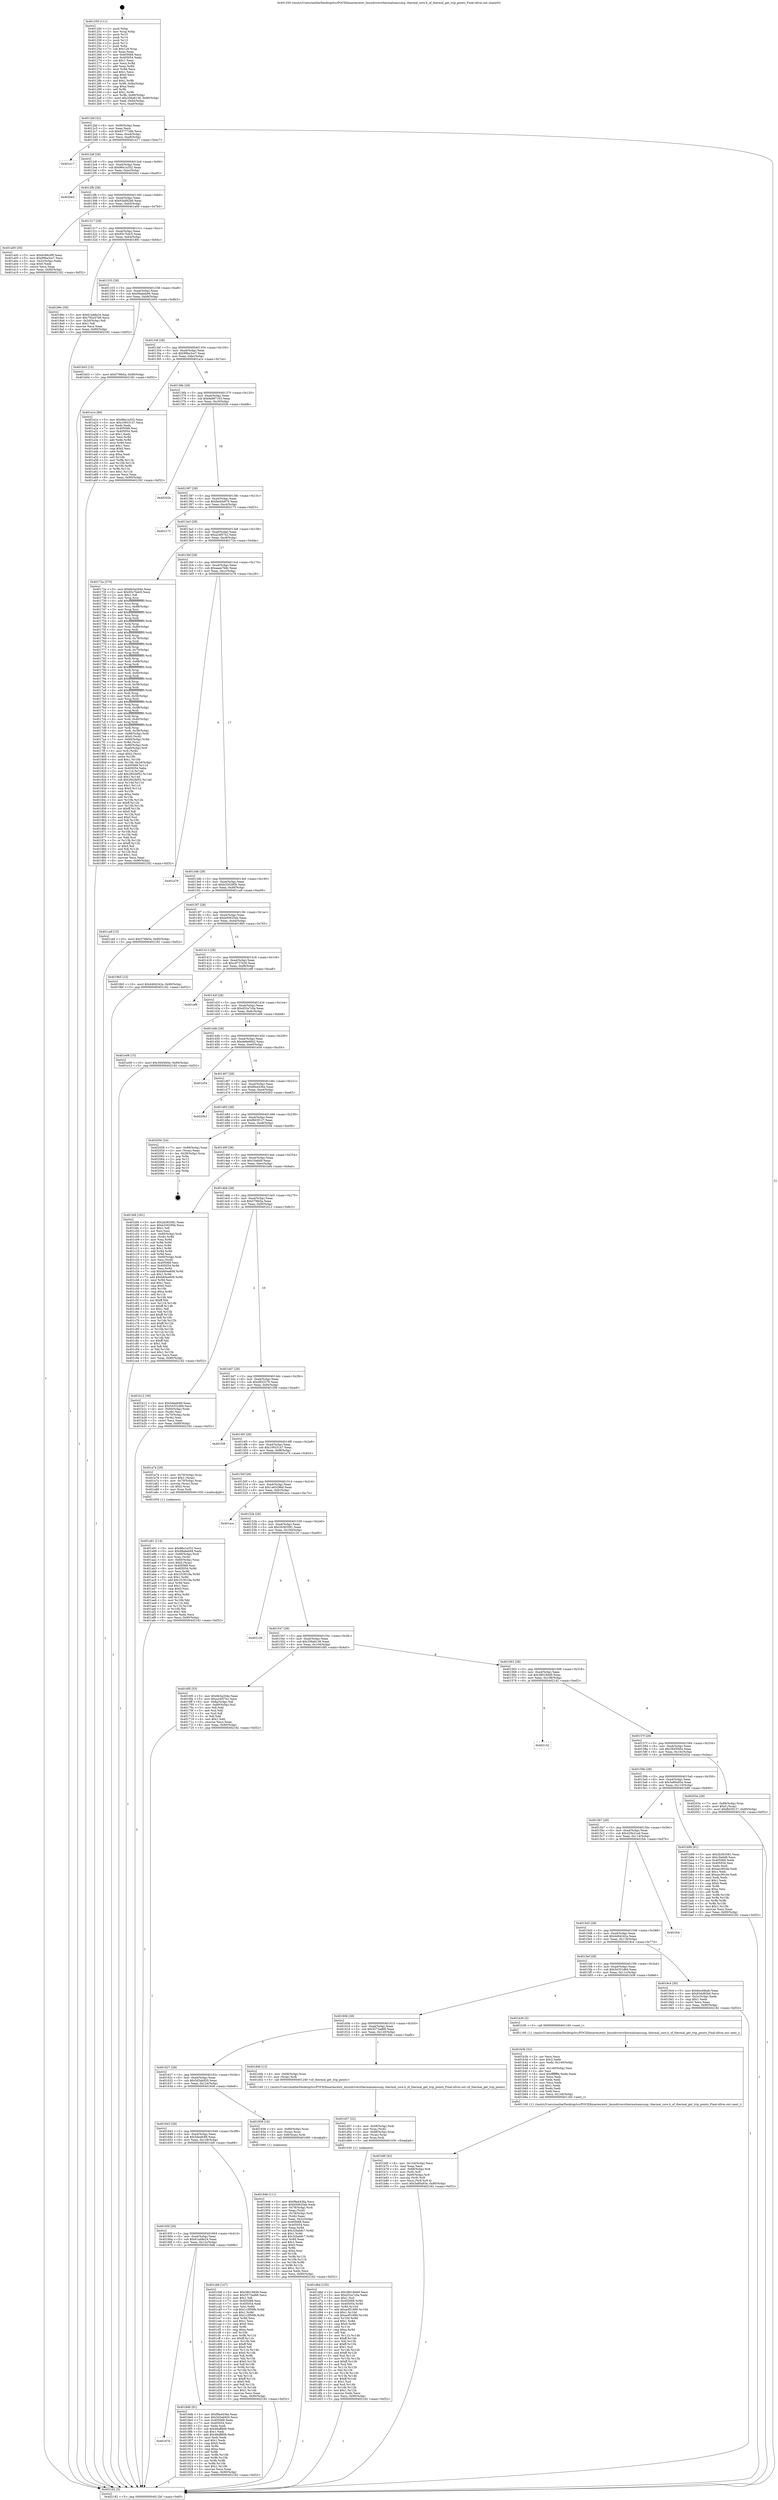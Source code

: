 digraph "0x401250" {
  label = "0x401250 (/mnt/c/Users/mathe/Desktop/tcc/POCII/binaries/extr_linuxdriversthermalsamsung..thermal_core.h_of_thermal_get_trip_points_Final-ollvm.out::main(0))"
  labelloc = "t"
  node[shape=record]

  Entry [label="",width=0.3,height=0.3,shape=circle,fillcolor=black,style=filled]
  "0x4012bf" [label="{
     0x4012bf [32]\l
     | [instrs]\l
     &nbsp;&nbsp;0x4012bf \<+6\>: mov -0x90(%rbp),%eax\l
     &nbsp;&nbsp;0x4012c5 \<+2\>: mov %eax,%ecx\l
     &nbsp;&nbsp;0x4012c7 \<+6\>: sub $0x8377726b,%ecx\l
     &nbsp;&nbsp;0x4012cd \<+6\>: mov %eax,-0xa4(%rbp)\l
     &nbsp;&nbsp;0x4012d3 \<+6\>: mov %ecx,-0xa8(%rbp)\l
     &nbsp;&nbsp;0x4012d9 \<+6\>: je 0000000000401e17 \<main+0xbc7\>\l
  }"]
  "0x401e17" [label="{
     0x401e17\l
  }", style=dashed]
  "0x4012df" [label="{
     0x4012df [28]\l
     | [instrs]\l
     &nbsp;&nbsp;0x4012df \<+5\>: jmp 00000000004012e4 \<main+0x94\>\l
     &nbsp;&nbsp;0x4012e4 \<+6\>: mov -0xa4(%rbp),%eax\l
     &nbsp;&nbsp;0x4012ea \<+5\>: sub $0x86e1a352,%eax\l
     &nbsp;&nbsp;0x4012ef \<+6\>: mov %eax,-0xac(%rbp)\l
     &nbsp;&nbsp;0x4012f5 \<+6\>: je 00000000004020e3 \<main+0xe93\>\l
  }"]
  Exit [label="",width=0.3,height=0.3,shape=circle,fillcolor=black,style=filled,peripheries=2]
  "0x4020e3" [label="{
     0x4020e3\l
  }", style=dashed]
  "0x4012fb" [label="{
     0x4012fb [28]\l
     | [instrs]\l
     &nbsp;&nbsp;0x4012fb \<+5\>: jmp 0000000000401300 \<main+0xb0\>\l
     &nbsp;&nbsp;0x401300 \<+6\>: mov -0xa4(%rbp),%eax\l
     &nbsp;&nbsp;0x401306 \<+5\>: sub $0x93dd92b6,%eax\l
     &nbsp;&nbsp;0x40130b \<+6\>: mov %eax,-0xb0(%rbp)\l
     &nbsp;&nbsp;0x401311 \<+6\>: je 0000000000401a00 \<main+0x7b0\>\l
  }"]
  "0x401d6d" [label="{
     0x401d6d [155]\l
     | [instrs]\l
     &nbsp;&nbsp;0x401d6d \<+5\>: mov $0x38018d49,%ecx\l
     &nbsp;&nbsp;0x401d72 \<+5\>: mov $0xd32a7c0a,%edx\l
     &nbsp;&nbsp;0x401d77 \<+3\>: mov $0x1,%sil\l
     &nbsp;&nbsp;0x401d7a \<+8\>: mov 0x405068,%r8d\l
     &nbsp;&nbsp;0x401d82 \<+8\>: mov 0x405054,%r9d\l
     &nbsp;&nbsp;0x401d8a \<+3\>: mov %r8d,%r10d\l
     &nbsp;&nbsp;0x401d8d \<+7\>: add $0xacf51890,%r10d\l
     &nbsp;&nbsp;0x401d94 \<+4\>: sub $0x1,%r10d\l
     &nbsp;&nbsp;0x401d98 \<+7\>: sub $0xacf51890,%r10d\l
     &nbsp;&nbsp;0x401d9f \<+4\>: imul %r10d,%r8d\l
     &nbsp;&nbsp;0x401da3 \<+4\>: and $0x1,%r8d\l
     &nbsp;&nbsp;0x401da7 \<+4\>: cmp $0x0,%r8d\l
     &nbsp;&nbsp;0x401dab \<+4\>: sete %r11b\l
     &nbsp;&nbsp;0x401daf \<+4\>: cmp $0xa,%r9d\l
     &nbsp;&nbsp;0x401db3 \<+3\>: setl %bl\l
     &nbsp;&nbsp;0x401db6 \<+3\>: mov %r11b,%r14b\l
     &nbsp;&nbsp;0x401db9 \<+4\>: xor $0xff,%r14b\l
     &nbsp;&nbsp;0x401dbd \<+3\>: mov %bl,%r15b\l
     &nbsp;&nbsp;0x401dc0 \<+4\>: xor $0xff,%r15b\l
     &nbsp;&nbsp;0x401dc4 \<+4\>: xor $0x1,%sil\l
     &nbsp;&nbsp;0x401dc8 \<+3\>: mov %r14b,%r12b\l
     &nbsp;&nbsp;0x401dcb \<+4\>: and $0xff,%r12b\l
     &nbsp;&nbsp;0x401dcf \<+3\>: and %sil,%r11b\l
     &nbsp;&nbsp;0x401dd2 \<+3\>: mov %r15b,%r13b\l
     &nbsp;&nbsp;0x401dd5 \<+4\>: and $0xff,%r13b\l
     &nbsp;&nbsp;0x401dd9 \<+3\>: and %sil,%bl\l
     &nbsp;&nbsp;0x401ddc \<+3\>: or %r11b,%r12b\l
     &nbsp;&nbsp;0x401ddf \<+3\>: or %bl,%r13b\l
     &nbsp;&nbsp;0x401de2 \<+3\>: xor %r13b,%r12b\l
     &nbsp;&nbsp;0x401de5 \<+3\>: or %r15b,%r14b\l
     &nbsp;&nbsp;0x401de8 \<+4\>: xor $0xff,%r14b\l
     &nbsp;&nbsp;0x401dec \<+4\>: or $0x1,%sil\l
     &nbsp;&nbsp;0x401df0 \<+3\>: and %sil,%r14b\l
     &nbsp;&nbsp;0x401df3 \<+3\>: or %r14b,%r12b\l
     &nbsp;&nbsp;0x401df6 \<+4\>: test $0x1,%r12b\l
     &nbsp;&nbsp;0x401dfa \<+3\>: cmovne %edx,%ecx\l
     &nbsp;&nbsp;0x401dfd \<+6\>: mov %ecx,-0x90(%rbp)\l
     &nbsp;&nbsp;0x401e03 \<+5\>: jmp 0000000000402182 \<main+0xf32\>\l
  }"]
  "0x401a00" [label="{
     0x401a00 [30]\l
     | [instrs]\l
     &nbsp;&nbsp;0x401a00 \<+5\>: mov $0x6c68cdf9,%eax\l
     &nbsp;&nbsp;0x401a05 \<+5\>: mov $0x99ba3ce7,%ecx\l
     &nbsp;&nbsp;0x401a0a \<+3\>: mov -0x2c(%rbp),%edx\l
     &nbsp;&nbsp;0x401a0d \<+3\>: cmp $0x0,%edx\l
     &nbsp;&nbsp;0x401a10 \<+3\>: cmove %ecx,%eax\l
     &nbsp;&nbsp;0x401a13 \<+6\>: mov %eax,-0x90(%rbp)\l
     &nbsp;&nbsp;0x401a19 \<+5\>: jmp 0000000000402182 \<main+0xf32\>\l
  }"]
  "0x401317" [label="{
     0x401317 [28]\l
     | [instrs]\l
     &nbsp;&nbsp;0x401317 \<+5\>: jmp 000000000040131c \<main+0xcc\>\l
     &nbsp;&nbsp;0x40131c \<+6\>: mov -0xa4(%rbp),%eax\l
     &nbsp;&nbsp;0x401322 \<+5\>: sub $0x95c7b4c5,%eax\l
     &nbsp;&nbsp;0x401327 \<+6\>: mov %eax,-0xb4(%rbp)\l
     &nbsp;&nbsp;0x40132d \<+6\>: je 000000000040189c \<main+0x64c\>\l
  }"]
  "0x401d57" [label="{
     0x401d57 [22]\l
     | [instrs]\l
     &nbsp;&nbsp;0x401d57 \<+4\>: mov -0x58(%rbp),%rdi\l
     &nbsp;&nbsp;0x401d5b \<+3\>: mov %rax,(%rdi)\l
     &nbsp;&nbsp;0x401d5e \<+4\>: mov -0x68(%rbp),%rax\l
     &nbsp;&nbsp;0x401d62 \<+3\>: mov (%rax),%rax\l
     &nbsp;&nbsp;0x401d65 \<+3\>: mov %rax,%rdi\l
     &nbsp;&nbsp;0x401d68 \<+5\>: call 0000000000401030 \<free@plt\>\l
     | [calls]\l
     &nbsp;&nbsp;0x401030 \{1\} (unknown)\l
  }"]
  "0x40189c" [label="{
     0x40189c [30]\l
     | [instrs]\l
     &nbsp;&nbsp;0x40189c \<+5\>: mov $0x61a48e24,%eax\l
     &nbsp;&nbsp;0x4018a1 \<+5\>: mov $0x792a57b6,%ecx\l
     &nbsp;&nbsp;0x4018a6 \<+3\>: mov -0x2d(%rbp),%dl\l
     &nbsp;&nbsp;0x4018a9 \<+3\>: test $0x1,%dl\l
     &nbsp;&nbsp;0x4018ac \<+3\>: cmovne %ecx,%eax\l
     &nbsp;&nbsp;0x4018af \<+6\>: mov %eax,-0x90(%rbp)\l
     &nbsp;&nbsp;0x4018b5 \<+5\>: jmp 0000000000402182 \<main+0xf32\>\l
  }"]
  "0x401333" [label="{
     0x401333 [28]\l
     | [instrs]\l
     &nbsp;&nbsp;0x401333 \<+5\>: jmp 0000000000401338 \<main+0xe8\>\l
     &nbsp;&nbsp;0x401338 \<+6\>: mov -0xa4(%rbp),%eax\l
     &nbsp;&nbsp;0x40133e \<+5\>: sub $0x98abeb94,%eax\l
     &nbsp;&nbsp;0x401343 \<+6\>: mov %eax,-0xb8(%rbp)\l
     &nbsp;&nbsp;0x401349 \<+6\>: je 0000000000401b03 \<main+0x8b3\>\l
  }"]
  "0x401b6f" [label="{
     0x401b6f [42]\l
     | [instrs]\l
     &nbsp;&nbsp;0x401b6f \<+6\>: mov -0x144(%rbp),%ecx\l
     &nbsp;&nbsp;0x401b75 \<+3\>: imul %eax,%ecx\l
     &nbsp;&nbsp;0x401b78 \<+4\>: mov -0x68(%rbp),%r8\l
     &nbsp;&nbsp;0x401b7c \<+3\>: mov (%r8),%r8\l
     &nbsp;&nbsp;0x401b7f \<+4\>: mov -0x60(%rbp),%r9\l
     &nbsp;&nbsp;0x401b83 \<+3\>: movslq (%r9),%r9\l
     &nbsp;&nbsp;0x401b86 \<+4\>: mov %ecx,(%r8,%r9,4)\l
     &nbsp;&nbsp;0x401b8a \<+10\>: movl $0x3a80a93e,-0x90(%rbp)\l
     &nbsp;&nbsp;0x401b94 \<+5\>: jmp 0000000000402182 \<main+0xf32\>\l
  }"]
  "0x401b03" [label="{
     0x401b03 [15]\l
     | [instrs]\l
     &nbsp;&nbsp;0x401b03 \<+10\>: movl $0x579fe5a,-0x90(%rbp)\l
     &nbsp;&nbsp;0x401b0d \<+5\>: jmp 0000000000402182 \<main+0xf32\>\l
  }"]
  "0x40134f" [label="{
     0x40134f [28]\l
     | [instrs]\l
     &nbsp;&nbsp;0x40134f \<+5\>: jmp 0000000000401354 \<main+0x104\>\l
     &nbsp;&nbsp;0x401354 \<+6\>: mov -0xa4(%rbp),%eax\l
     &nbsp;&nbsp;0x40135a \<+5\>: sub $0x99ba3ce7,%eax\l
     &nbsp;&nbsp;0x40135f \<+6\>: mov %eax,-0xbc(%rbp)\l
     &nbsp;&nbsp;0x401365 \<+6\>: je 0000000000401a1e \<main+0x7ce\>\l
  }"]
  "0x401b3b" [label="{
     0x401b3b [52]\l
     | [instrs]\l
     &nbsp;&nbsp;0x401b3b \<+2\>: xor %ecx,%ecx\l
     &nbsp;&nbsp;0x401b3d \<+5\>: mov $0x2,%edx\l
     &nbsp;&nbsp;0x401b42 \<+6\>: mov %edx,-0x140(%rbp)\l
     &nbsp;&nbsp;0x401b48 \<+1\>: cltd\l
     &nbsp;&nbsp;0x401b49 \<+6\>: mov -0x140(%rbp),%esi\l
     &nbsp;&nbsp;0x401b4f \<+2\>: idiv %esi\l
     &nbsp;&nbsp;0x401b51 \<+6\>: imul $0xfffffffe,%edx,%edx\l
     &nbsp;&nbsp;0x401b57 \<+2\>: mov %ecx,%edi\l
     &nbsp;&nbsp;0x401b59 \<+2\>: sub %edx,%edi\l
     &nbsp;&nbsp;0x401b5b \<+2\>: mov %ecx,%edx\l
     &nbsp;&nbsp;0x401b5d \<+3\>: sub $0x1,%edx\l
     &nbsp;&nbsp;0x401b60 \<+2\>: add %edx,%edi\l
     &nbsp;&nbsp;0x401b62 \<+2\>: sub %edi,%ecx\l
     &nbsp;&nbsp;0x401b64 \<+6\>: mov %ecx,-0x144(%rbp)\l
     &nbsp;&nbsp;0x401b6a \<+5\>: call 0000000000401160 \<next_i\>\l
     | [calls]\l
     &nbsp;&nbsp;0x401160 \{1\} (/mnt/c/Users/mathe/Desktop/tcc/POCII/binaries/extr_linuxdriversthermalsamsung..thermal_core.h_of_thermal_get_trip_points_Final-ollvm.out::next_i)\l
  }"]
  "0x401a1e" [label="{
     0x401a1e [86]\l
     | [instrs]\l
     &nbsp;&nbsp;0x401a1e \<+5\>: mov $0x86e1a352,%eax\l
     &nbsp;&nbsp;0x401a23 \<+5\>: mov $0x10933147,%ecx\l
     &nbsp;&nbsp;0x401a28 \<+2\>: xor %edx,%edx\l
     &nbsp;&nbsp;0x401a2a \<+7\>: mov 0x405068,%esi\l
     &nbsp;&nbsp;0x401a31 \<+7\>: mov 0x405054,%edi\l
     &nbsp;&nbsp;0x401a38 \<+3\>: sub $0x1,%edx\l
     &nbsp;&nbsp;0x401a3b \<+3\>: mov %esi,%r8d\l
     &nbsp;&nbsp;0x401a3e \<+3\>: add %edx,%r8d\l
     &nbsp;&nbsp;0x401a41 \<+4\>: imul %r8d,%esi\l
     &nbsp;&nbsp;0x401a45 \<+3\>: and $0x1,%esi\l
     &nbsp;&nbsp;0x401a48 \<+3\>: cmp $0x0,%esi\l
     &nbsp;&nbsp;0x401a4b \<+4\>: sete %r9b\l
     &nbsp;&nbsp;0x401a4f \<+3\>: cmp $0xa,%edi\l
     &nbsp;&nbsp;0x401a52 \<+4\>: setl %r10b\l
     &nbsp;&nbsp;0x401a56 \<+3\>: mov %r9b,%r11b\l
     &nbsp;&nbsp;0x401a59 \<+3\>: and %r10b,%r11b\l
     &nbsp;&nbsp;0x401a5c \<+3\>: xor %r10b,%r9b\l
     &nbsp;&nbsp;0x401a5f \<+3\>: or %r9b,%r11b\l
     &nbsp;&nbsp;0x401a62 \<+4\>: test $0x1,%r11b\l
     &nbsp;&nbsp;0x401a66 \<+3\>: cmovne %ecx,%eax\l
     &nbsp;&nbsp;0x401a69 \<+6\>: mov %eax,-0x90(%rbp)\l
     &nbsp;&nbsp;0x401a6f \<+5\>: jmp 0000000000402182 \<main+0xf32\>\l
  }"]
  "0x40136b" [label="{
     0x40136b [28]\l
     | [instrs]\l
     &nbsp;&nbsp;0x40136b \<+5\>: jmp 0000000000401370 \<main+0x120\>\l
     &nbsp;&nbsp;0x401370 \<+6\>: mov -0xa4(%rbp),%eax\l
     &nbsp;&nbsp;0x401376 \<+5\>: sub $0x9a987163,%eax\l
     &nbsp;&nbsp;0x40137b \<+6\>: mov %eax,-0xc0(%rbp)\l
     &nbsp;&nbsp;0x401381 \<+6\>: je 000000000040202b \<main+0xddb\>\l
  }"]
  "0x401a91" [label="{
     0x401a91 [114]\l
     | [instrs]\l
     &nbsp;&nbsp;0x401a91 \<+5\>: mov $0x86e1a352,%ecx\l
     &nbsp;&nbsp;0x401a96 \<+5\>: mov $0x98abeb94,%edx\l
     &nbsp;&nbsp;0x401a9b \<+4\>: mov -0x68(%rbp),%rdi\l
     &nbsp;&nbsp;0x401a9f \<+3\>: mov %rax,(%rdi)\l
     &nbsp;&nbsp;0x401aa2 \<+4\>: mov -0x60(%rbp),%rax\l
     &nbsp;&nbsp;0x401aa6 \<+6\>: movl $0x0,(%rax)\l
     &nbsp;&nbsp;0x401aac \<+7\>: mov 0x405068,%esi\l
     &nbsp;&nbsp;0x401ab3 \<+8\>: mov 0x405054,%r8d\l
     &nbsp;&nbsp;0x401abb \<+3\>: mov %esi,%r9d\l
     &nbsp;&nbsp;0x401abe \<+7\>: sub $0x1f19519a,%r9d\l
     &nbsp;&nbsp;0x401ac5 \<+4\>: sub $0x1,%r9d\l
     &nbsp;&nbsp;0x401ac9 \<+7\>: add $0x1f19519a,%r9d\l
     &nbsp;&nbsp;0x401ad0 \<+4\>: imul %r9d,%esi\l
     &nbsp;&nbsp;0x401ad4 \<+3\>: and $0x1,%esi\l
     &nbsp;&nbsp;0x401ad7 \<+3\>: cmp $0x0,%esi\l
     &nbsp;&nbsp;0x401ada \<+4\>: sete %r10b\l
     &nbsp;&nbsp;0x401ade \<+4\>: cmp $0xa,%r8d\l
     &nbsp;&nbsp;0x401ae2 \<+4\>: setl %r11b\l
     &nbsp;&nbsp;0x401ae6 \<+3\>: mov %r10b,%bl\l
     &nbsp;&nbsp;0x401ae9 \<+3\>: and %r11b,%bl\l
     &nbsp;&nbsp;0x401aec \<+3\>: xor %r11b,%r10b\l
     &nbsp;&nbsp;0x401aef \<+3\>: or %r10b,%bl\l
     &nbsp;&nbsp;0x401af2 \<+3\>: test $0x1,%bl\l
     &nbsp;&nbsp;0x401af5 \<+3\>: cmovne %edx,%ecx\l
     &nbsp;&nbsp;0x401af8 \<+6\>: mov %ecx,-0x90(%rbp)\l
     &nbsp;&nbsp;0x401afe \<+5\>: jmp 0000000000402182 \<main+0xf32\>\l
  }"]
  "0x40202b" [label="{
     0x40202b\l
  }", style=dashed]
  "0x401387" [label="{
     0x401387 [28]\l
     | [instrs]\l
     &nbsp;&nbsp;0x401387 \<+5\>: jmp 000000000040138c \<main+0x13c\>\l
     &nbsp;&nbsp;0x40138c \<+6\>: mov -0xa4(%rbp),%eax\l
     &nbsp;&nbsp;0x401392 \<+5\>: sub $0x9edcb876,%eax\l
     &nbsp;&nbsp;0x401397 \<+6\>: mov %eax,-0xc4(%rbp)\l
     &nbsp;&nbsp;0x40139d \<+6\>: je 0000000000402173 \<main+0xf23\>\l
  }"]
  "0x401946" [label="{
     0x401946 [111]\l
     | [instrs]\l
     &nbsp;&nbsp;0x401946 \<+5\>: mov $0xf9a4436a,%ecx\l
     &nbsp;&nbsp;0x40194b \<+5\>: mov $0xb50625ab,%edx\l
     &nbsp;&nbsp;0x401950 \<+4\>: mov -0x78(%rbp),%rdi\l
     &nbsp;&nbsp;0x401954 \<+2\>: mov %eax,(%rdi)\l
     &nbsp;&nbsp;0x401956 \<+4\>: mov -0x78(%rbp),%rdi\l
     &nbsp;&nbsp;0x40195a \<+2\>: mov (%rdi),%eax\l
     &nbsp;&nbsp;0x40195c \<+3\>: mov %eax,-0x2c(%rbp)\l
     &nbsp;&nbsp;0x40195f \<+7\>: mov 0x405068,%eax\l
     &nbsp;&nbsp;0x401966 \<+7\>: mov 0x405054,%esi\l
     &nbsp;&nbsp;0x40196d \<+3\>: mov %eax,%r8d\l
     &nbsp;&nbsp;0x401970 \<+7\>: sub $0x32babfc7,%r8d\l
     &nbsp;&nbsp;0x401977 \<+4\>: sub $0x1,%r8d\l
     &nbsp;&nbsp;0x40197b \<+7\>: add $0x32babfc7,%r8d\l
     &nbsp;&nbsp;0x401982 \<+4\>: imul %r8d,%eax\l
     &nbsp;&nbsp;0x401986 \<+3\>: and $0x1,%eax\l
     &nbsp;&nbsp;0x401989 \<+3\>: cmp $0x0,%eax\l
     &nbsp;&nbsp;0x40198c \<+4\>: sete %r9b\l
     &nbsp;&nbsp;0x401990 \<+3\>: cmp $0xa,%esi\l
     &nbsp;&nbsp;0x401993 \<+4\>: setl %r10b\l
     &nbsp;&nbsp;0x401997 \<+3\>: mov %r9b,%r11b\l
     &nbsp;&nbsp;0x40199a \<+3\>: and %r10b,%r11b\l
     &nbsp;&nbsp;0x40199d \<+3\>: xor %r10b,%r9b\l
     &nbsp;&nbsp;0x4019a0 \<+3\>: or %r9b,%r11b\l
     &nbsp;&nbsp;0x4019a3 \<+4\>: test $0x1,%r11b\l
     &nbsp;&nbsp;0x4019a7 \<+3\>: cmovne %edx,%ecx\l
     &nbsp;&nbsp;0x4019aa \<+6\>: mov %ecx,-0x90(%rbp)\l
     &nbsp;&nbsp;0x4019b0 \<+5\>: jmp 0000000000402182 \<main+0xf32\>\l
  }"]
  "0x402173" [label="{
     0x402173\l
  }", style=dashed]
  "0x4013a3" [label="{
     0x4013a3 [28]\l
     | [instrs]\l
     &nbsp;&nbsp;0x4013a3 \<+5\>: jmp 00000000004013a8 \<main+0x158\>\l
     &nbsp;&nbsp;0x4013a8 \<+6\>: mov -0xa4(%rbp),%eax\l
     &nbsp;&nbsp;0x4013ae \<+5\>: sub $0xa24f57e2,%eax\l
     &nbsp;&nbsp;0x4013b3 \<+6\>: mov %eax,-0xc8(%rbp)\l
     &nbsp;&nbsp;0x4013b9 \<+6\>: je 000000000040172a \<main+0x4da\>\l
  }"]
  "0x40167b" [label="{
     0x40167b\l
  }", style=dashed]
  "0x40172a" [label="{
     0x40172a [370]\l
     | [instrs]\l
     &nbsp;&nbsp;0x40172a \<+5\>: mov $0x6b3a204e,%eax\l
     &nbsp;&nbsp;0x40172f \<+5\>: mov $0x95c7b4c5,%ecx\l
     &nbsp;&nbsp;0x401734 \<+2\>: mov $0x1,%dl\l
     &nbsp;&nbsp;0x401736 \<+3\>: mov %rsp,%rsi\l
     &nbsp;&nbsp;0x401739 \<+4\>: add $0xfffffffffffffff0,%rsi\l
     &nbsp;&nbsp;0x40173d \<+3\>: mov %rsi,%rsp\l
     &nbsp;&nbsp;0x401740 \<+7\>: mov %rsi,-0x88(%rbp)\l
     &nbsp;&nbsp;0x401747 \<+3\>: mov %rsp,%rsi\l
     &nbsp;&nbsp;0x40174a \<+4\>: add $0xfffffffffffffff0,%rsi\l
     &nbsp;&nbsp;0x40174e \<+3\>: mov %rsi,%rsp\l
     &nbsp;&nbsp;0x401751 \<+3\>: mov %rsp,%rdi\l
     &nbsp;&nbsp;0x401754 \<+4\>: add $0xfffffffffffffff0,%rdi\l
     &nbsp;&nbsp;0x401758 \<+3\>: mov %rdi,%rsp\l
     &nbsp;&nbsp;0x40175b \<+4\>: mov %rdi,-0x80(%rbp)\l
     &nbsp;&nbsp;0x40175f \<+3\>: mov %rsp,%rdi\l
     &nbsp;&nbsp;0x401762 \<+4\>: add $0xfffffffffffffff0,%rdi\l
     &nbsp;&nbsp;0x401766 \<+3\>: mov %rdi,%rsp\l
     &nbsp;&nbsp;0x401769 \<+4\>: mov %rdi,-0x78(%rbp)\l
     &nbsp;&nbsp;0x40176d \<+3\>: mov %rsp,%rdi\l
     &nbsp;&nbsp;0x401770 \<+4\>: add $0xfffffffffffffff0,%rdi\l
     &nbsp;&nbsp;0x401774 \<+3\>: mov %rdi,%rsp\l
     &nbsp;&nbsp;0x401777 \<+4\>: mov %rdi,-0x70(%rbp)\l
     &nbsp;&nbsp;0x40177b \<+3\>: mov %rsp,%rdi\l
     &nbsp;&nbsp;0x40177e \<+4\>: add $0xfffffffffffffff0,%rdi\l
     &nbsp;&nbsp;0x401782 \<+3\>: mov %rdi,%rsp\l
     &nbsp;&nbsp;0x401785 \<+4\>: mov %rdi,-0x68(%rbp)\l
     &nbsp;&nbsp;0x401789 \<+3\>: mov %rsp,%rdi\l
     &nbsp;&nbsp;0x40178c \<+4\>: add $0xfffffffffffffff0,%rdi\l
     &nbsp;&nbsp;0x401790 \<+3\>: mov %rdi,%rsp\l
     &nbsp;&nbsp;0x401793 \<+4\>: mov %rdi,-0x60(%rbp)\l
     &nbsp;&nbsp;0x401797 \<+3\>: mov %rsp,%rdi\l
     &nbsp;&nbsp;0x40179a \<+4\>: add $0xfffffffffffffff0,%rdi\l
     &nbsp;&nbsp;0x40179e \<+3\>: mov %rdi,%rsp\l
     &nbsp;&nbsp;0x4017a1 \<+4\>: mov %rdi,-0x58(%rbp)\l
     &nbsp;&nbsp;0x4017a5 \<+3\>: mov %rsp,%rdi\l
     &nbsp;&nbsp;0x4017a8 \<+4\>: add $0xfffffffffffffff0,%rdi\l
     &nbsp;&nbsp;0x4017ac \<+3\>: mov %rdi,%rsp\l
     &nbsp;&nbsp;0x4017af \<+4\>: mov %rdi,-0x50(%rbp)\l
     &nbsp;&nbsp;0x4017b3 \<+3\>: mov %rsp,%rdi\l
     &nbsp;&nbsp;0x4017b6 \<+4\>: add $0xfffffffffffffff0,%rdi\l
     &nbsp;&nbsp;0x4017ba \<+3\>: mov %rdi,%rsp\l
     &nbsp;&nbsp;0x4017bd \<+4\>: mov %rdi,-0x48(%rbp)\l
     &nbsp;&nbsp;0x4017c1 \<+3\>: mov %rsp,%rdi\l
     &nbsp;&nbsp;0x4017c4 \<+4\>: add $0xfffffffffffffff0,%rdi\l
     &nbsp;&nbsp;0x4017c8 \<+3\>: mov %rdi,%rsp\l
     &nbsp;&nbsp;0x4017cb \<+4\>: mov %rdi,-0x40(%rbp)\l
     &nbsp;&nbsp;0x4017cf \<+3\>: mov %rsp,%rdi\l
     &nbsp;&nbsp;0x4017d2 \<+4\>: add $0xfffffffffffffff0,%rdi\l
     &nbsp;&nbsp;0x4017d6 \<+3\>: mov %rdi,%rsp\l
     &nbsp;&nbsp;0x4017d9 \<+4\>: mov %rdi,-0x38(%rbp)\l
     &nbsp;&nbsp;0x4017dd \<+7\>: mov -0x88(%rbp),%rdi\l
     &nbsp;&nbsp;0x4017e4 \<+6\>: movl $0x0,(%rdi)\l
     &nbsp;&nbsp;0x4017ea \<+7\>: mov -0x94(%rbp),%r8d\l
     &nbsp;&nbsp;0x4017f1 \<+3\>: mov %r8d,(%rsi)\l
     &nbsp;&nbsp;0x4017f4 \<+4\>: mov -0x80(%rbp),%rdi\l
     &nbsp;&nbsp;0x4017f8 \<+7\>: mov -0xa0(%rbp),%r9\l
     &nbsp;&nbsp;0x4017ff \<+3\>: mov %r9,(%rdi)\l
     &nbsp;&nbsp;0x401802 \<+3\>: cmpl $0x2,(%rsi)\l
     &nbsp;&nbsp;0x401805 \<+4\>: setne %r10b\l
     &nbsp;&nbsp;0x401809 \<+4\>: and $0x1,%r10b\l
     &nbsp;&nbsp;0x40180d \<+4\>: mov %r10b,-0x2d(%rbp)\l
     &nbsp;&nbsp;0x401811 \<+8\>: mov 0x405068,%r11d\l
     &nbsp;&nbsp;0x401819 \<+7\>: mov 0x405054,%ebx\l
     &nbsp;&nbsp;0x401820 \<+3\>: mov %r11d,%r14d\l
     &nbsp;&nbsp;0x401823 \<+7\>: add $0x2842bf52,%r14d\l
     &nbsp;&nbsp;0x40182a \<+4\>: sub $0x1,%r14d\l
     &nbsp;&nbsp;0x40182e \<+7\>: sub $0x2842bf52,%r14d\l
     &nbsp;&nbsp;0x401835 \<+4\>: imul %r14d,%r11d\l
     &nbsp;&nbsp;0x401839 \<+4\>: and $0x1,%r11d\l
     &nbsp;&nbsp;0x40183d \<+4\>: cmp $0x0,%r11d\l
     &nbsp;&nbsp;0x401841 \<+4\>: sete %r10b\l
     &nbsp;&nbsp;0x401845 \<+3\>: cmp $0xa,%ebx\l
     &nbsp;&nbsp;0x401848 \<+4\>: setl %r15b\l
     &nbsp;&nbsp;0x40184c \<+3\>: mov %r10b,%r12b\l
     &nbsp;&nbsp;0x40184f \<+4\>: xor $0xff,%r12b\l
     &nbsp;&nbsp;0x401853 \<+3\>: mov %r15b,%r13b\l
     &nbsp;&nbsp;0x401856 \<+4\>: xor $0xff,%r13b\l
     &nbsp;&nbsp;0x40185a \<+3\>: xor $0x0,%dl\l
     &nbsp;&nbsp;0x40185d \<+3\>: mov %r12b,%sil\l
     &nbsp;&nbsp;0x401860 \<+4\>: and $0x0,%sil\l
     &nbsp;&nbsp;0x401864 \<+3\>: and %dl,%r10b\l
     &nbsp;&nbsp;0x401867 \<+3\>: mov %r13b,%dil\l
     &nbsp;&nbsp;0x40186a \<+4\>: and $0x0,%dil\l
     &nbsp;&nbsp;0x40186e \<+3\>: and %dl,%r15b\l
     &nbsp;&nbsp;0x401871 \<+3\>: or %r10b,%sil\l
     &nbsp;&nbsp;0x401874 \<+3\>: or %r15b,%dil\l
     &nbsp;&nbsp;0x401877 \<+3\>: xor %dil,%sil\l
     &nbsp;&nbsp;0x40187a \<+3\>: or %r13b,%r12b\l
     &nbsp;&nbsp;0x40187d \<+4\>: xor $0xff,%r12b\l
     &nbsp;&nbsp;0x401881 \<+3\>: or $0x0,%dl\l
     &nbsp;&nbsp;0x401884 \<+3\>: and %dl,%r12b\l
     &nbsp;&nbsp;0x401887 \<+3\>: or %r12b,%sil\l
     &nbsp;&nbsp;0x40188a \<+4\>: test $0x1,%sil\l
     &nbsp;&nbsp;0x40188e \<+3\>: cmovne %ecx,%eax\l
     &nbsp;&nbsp;0x401891 \<+6\>: mov %eax,-0x90(%rbp)\l
     &nbsp;&nbsp;0x401897 \<+5\>: jmp 0000000000402182 \<main+0xf32\>\l
  }"]
  "0x4013bf" [label="{
     0x4013bf [28]\l
     | [instrs]\l
     &nbsp;&nbsp;0x4013bf \<+5\>: jmp 00000000004013c4 \<main+0x174\>\l
     &nbsp;&nbsp;0x4013c4 \<+6\>: mov -0xa4(%rbp),%eax\l
     &nbsp;&nbsp;0x4013ca \<+5\>: sub $0xaaae7b8c,%eax\l
     &nbsp;&nbsp;0x4013cf \<+6\>: mov %eax,-0xcc(%rbp)\l
     &nbsp;&nbsp;0x4013d5 \<+6\>: je 0000000000401e78 \<main+0xc28\>\l
  }"]
  "0x4018db" [label="{
     0x4018db [91]\l
     | [instrs]\l
     &nbsp;&nbsp;0x4018db \<+5\>: mov $0xf9a4436a,%eax\l
     &nbsp;&nbsp;0x4018e0 \<+5\>: mov $0x5d3ab920,%ecx\l
     &nbsp;&nbsp;0x4018e5 \<+7\>: mov 0x405068,%edx\l
     &nbsp;&nbsp;0x4018ec \<+7\>: mov 0x405054,%esi\l
     &nbsp;&nbsp;0x4018f3 \<+2\>: mov %edx,%edi\l
     &nbsp;&nbsp;0x4018f5 \<+6\>: sub $0x48affd06,%edi\l
     &nbsp;&nbsp;0x4018fb \<+3\>: sub $0x1,%edi\l
     &nbsp;&nbsp;0x4018fe \<+6\>: add $0x48affd06,%edi\l
     &nbsp;&nbsp;0x401904 \<+3\>: imul %edi,%edx\l
     &nbsp;&nbsp;0x401907 \<+3\>: and $0x1,%edx\l
     &nbsp;&nbsp;0x40190a \<+3\>: cmp $0x0,%edx\l
     &nbsp;&nbsp;0x40190d \<+4\>: sete %r8b\l
     &nbsp;&nbsp;0x401911 \<+3\>: cmp $0xa,%esi\l
     &nbsp;&nbsp;0x401914 \<+4\>: setl %r9b\l
     &nbsp;&nbsp;0x401918 \<+3\>: mov %r8b,%r10b\l
     &nbsp;&nbsp;0x40191b \<+3\>: and %r9b,%r10b\l
     &nbsp;&nbsp;0x40191e \<+3\>: xor %r9b,%r8b\l
     &nbsp;&nbsp;0x401921 \<+3\>: or %r8b,%r10b\l
     &nbsp;&nbsp;0x401924 \<+4\>: test $0x1,%r10b\l
     &nbsp;&nbsp;0x401928 \<+3\>: cmovne %ecx,%eax\l
     &nbsp;&nbsp;0x40192b \<+6\>: mov %eax,-0x90(%rbp)\l
     &nbsp;&nbsp;0x401931 \<+5\>: jmp 0000000000402182 \<main+0xf32\>\l
  }"]
  "0x401e78" [label="{
     0x401e78\l
  }", style=dashed]
  "0x4013db" [label="{
     0x4013db [28]\l
     | [instrs]\l
     &nbsp;&nbsp;0x4013db \<+5\>: jmp 00000000004013e0 \<main+0x190\>\l
     &nbsp;&nbsp;0x4013e0 \<+6\>: mov -0xa4(%rbp),%eax\l
     &nbsp;&nbsp;0x4013e6 \<+5\>: sub $0xb330295b,%eax\l
     &nbsp;&nbsp;0x4013eb \<+6\>: mov %eax,-0xd0(%rbp)\l
     &nbsp;&nbsp;0x4013f1 \<+6\>: je 0000000000401ca9 \<main+0xa59\>\l
  }"]
  "0x40165f" [label="{
     0x40165f [28]\l
     | [instrs]\l
     &nbsp;&nbsp;0x40165f \<+5\>: jmp 0000000000401664 \<main+0x414\>\l
     &nbsp;&nbsp;0x401664 \<+6\>: mov -0xa4(%rbp),%eax\l
     &nbsp;&nbsp;0x40166a \<+5\>: sub $0x61a48e24,%eax\l
     &nbsp;&nbsp;0x40166f \<+6\>: mov %eax,-0x12c(%rbp)\l
     &nbsp;&nbsp;0x401675 \<+6\>: je 00000000004018db \<main+0x68b\>\l
  }"]
  "0x401ca9" [label="{
     0x401ca9 [15]\l
     | [instrs]\l
     &nbsp;&nbsp;0x401ca9 \<+10\>: movl $0x579fe5a,-0x90(%rbp)\l
     &nbsp;&nbsp;0x401cb3 \<+5\>: jmp 0000000000402182 \<main+0xf32\>\l
  }"]
  "0x4013f7" [label="{
     0x4013f7 [28]\l
     | [instrs]\l
     &nbsp;&nbsp;0x4013f7 \<+5\>: jmp 00000000004013fc \<main+0x1ac\>\l
     &nbsp;&nbsp;0x4013fc \<+6\>: mov -0xa4(%rbp),%eax\l
     &nbsp;&nbsp;0x401402 \<+5\>: sub $0xb50625ab,%eax\l
     &nbsp;&nbsp;0x401407 \<+6\>: mov %eax,-0xd4(%rbp)\l
     &nbsp;&nbsp;0x40140d \<+6\>: je 00000000004019b5 \<main+0x765\>\l
  }"]
  "0x401cb8" [label="{
     0x401cb8 [147]\l
     | [instrs]\l
     &nbsp;&nbsp;0x401cb8 \<+5\>: mov $0x38018d49,%eax\l
     &nbsp;&nbsp;0x401cbd \<+5\>: mov $0x5573ad66,%ecx\l
     &nbsp;&nbsp;0x401cc2 \<+2\>: mov $0x1,%dl\l
     &nbsp;&nbsp;0x401cc4 \<+7\>: mov 0x405068,%esi\l
     &nbsp;&nbsp;0x401ccb \<+7\>: mov 0x405054,%edi\l
     &nbsp;&nbsp;0x401cd2 \<+3\>: mov %esi,%r8d\l
     &nbsp;&nbsp;0x401cd5 \<+7\>: sub $0x1c3f56fb,%r8d\l
     &nbsp;&nbsp;0x401cdc \<+4\>: sub $0x1,%r8d\l
     &nbsp;&nbsp;0x401ce0 \<+7\>: add $0x1c3f56fb,%r8d\l
     &nbsp;&nbsp;0x401ce7 \<+4\>: imul %r8d,%esi\l
     &nbsp;&nbsp;0x401ceb \<+3\>: and $0x1,%esi\l
     &nbsp;&nbsp;0x401cee \<+3\>: cmp $0x0,%esi\l
     &nbsp;&nbsp;0x401cf1 \<+4\>: sete %r9b\l
     &nbsp;&nbsp;0x401cf5 \<+3\>: cmp $0xa,%edi\l
     &nbsp;&nbsp;0x401cf8 \<+4\>: setl %r10b\l
     &nbsp;&nbsp;0x401cfc \<+3\>: mov %r9b,%r11b\l
     &nbsp;&nbsp;0x401cff \<+4\>: xor $0xff,%r11b\l
     &nbsp;&nbsp;0x401d03 \<+3\>: mov %r10b,%bl\l
     &nbsp;&nbsp;0x401d06 \<+3\>: xor $0xff,%bl\l
     &nbsp;&nbsp;0x401d09 \<+3\>: xor $0x0,%dl\l
     &nbsp;&nbsp;0x401d0c \<+3\>: mov %r11b,%r14b\l
     &nbsp;&nbsp;0x401d0f \<+4\>: and $0x0,%r14b\l
     &nbsp;&nbsp;0x401d13 \<+3\>: and %dl,%r9b\l
     &nbsp;&nbsp;0x401d16 \<+3\>: mov %bl,%r15b\l
     &nbsp;&nbsp;0x401d19 \<+4\>: and $0x0,%r15b\l
     &nbsp;&nbsp;0x401d1d \<+3\>: and %dl,%r10b\l
     &nbsp;&nbsp;0x401d20 \<+3\>: or %r9b,%r14b\l
     &nbsp;&nbsp;0x401d23 \<+3\>: or %r10b,%r15b\l
     &nbsp;&nbsp;0x401d26 \<+3\>: xor %r15b,%r14b\l
     &nbsp;&nbsp;0x401d29 \<+3\>: or %bl,%r11b\l
     &nbsp;&nbsp;0x401d2c \<+4\>: xor $0xff,%r11b\l
     &nbsp;&nbsp;0x401d30 \<+3\>: or $0x0,%dl\l
     &nbsp;&nbsp;0x401d33 \<+3\>: and %dl,%r11b\l
     &nbsp;&nbsp;0x401d36 \<+3\>: or %r11b,%r14b\l
     &nbsp;&nbsp;0x401d39 \<+4\>: test $0x1,%r14b\l
     &nbsp;&nbsp;0x401d3d \<+3\>: cmovne %ecx,%eax\l
     &nbsp;&nbsp;0x401d40 \<+6\>: mov %eax,-0x90(%rbp)\l
     &nbsp;&nbsp;0x401d46 \<+5\>: jmp 0000000000402182 \<main+0xf32\>\l
  }"]
  "0x4019b5" [label="{
     0x4019b5 [15]\l
     | [instrs]\l
     &nbsp;&nbsp;0x4019b5 \<+10\>: movl $0x4484242a,-0x90(%rbp)\l
     &nbsp;&nbsp;0x4019bf \<+5\>: jmp 0000000000402182 \<main+0xf32\>\l
  }"]
  "0x401413" [label="{
     0x401413 [28]\l
     | [instrs]\l
     &nbsp;&nbsp;0x401413 \<+5\>: jmp 0000000000401418 \<main+0x1c8\>\l
     &nbsp;&nbsp;0x401418 \<+6\>: mov -0xa4(%rbp),%eax\l
     &nbsp;&nbsp;0x40141e \<+5\>: sub $0xc9737e30,%eax\l
     &nbsp;&nbsp;0x401423 \<+6\>: mov %eax,-0xd8(%rbp)\l
     &nbsp;&nbsp;0x401429 \<+6\>: je 0000000000401ef8 \<main+0xca8\>\l
  }"]
  "0x401643" [label="{
     0x401643 [28]\l
     | [instrs]\l
     &nbsp;&nbsp;0x401643 \<+5\>: jmp 0000000000401648 \<main+0x3f8\>\l
     &nbsp;&nbsp;0x401648 \<+6\>: mov -0xa4(%rbp),%eax\l
     &nbsp;&nbsp;0x40164e \<+5\>: sub $0x5deafc89,%eax\l
     &nbsp;&nbsp;0x401653 \<+6\>: mov %eax,-0x128(%rbp)\l
     &nbsp;&nbsp;0x401659 \<+6\>: je 0000000000401cb8 \<main+0xa68\>\l
  }"]
  "0x401ef8" [label="{
     0x401ef8\l
  }", style=dashed]
  "0x40142f" [label="{
     0x40142f [28]\l
     | [instrs]\l
     &nbsp;&nbsp;0x40142f \<+5\>: jmp 0000000000401434 \<main+0x1e4\>\l
     &nbsp;&nbsp;0x401434 \<+6\>: mov -0xa4(%rbp),%eax\l
     &nbsp;&nbsp;0x40143a \<+5\>: sub $0xd32a7c0a,%eax\l
     &nbsp;&nbsp;0x40143f \<+6\>: mov %eax,-0xdc(%rbp)\l
     &nbsp;&nbsp;0x401445 \<+6\>: je 0000000000401e08 \<main+0xbb8\>\l
  }"]
  "0x401936" [label="{
     0x401936 [16]\l
     | [instrs]\l
     &nbsp;&nbsp;0x401936 \<+4\>: mov -0x80(%rbp),%rax\l
     &nbsp;&nbsp;0x40193a \<+3\>: mov (%rax),%rax\l
     &nbsp;&nbsp;0x40193d \<+4\>: mov 0x8(%rax),%rdi\l
     &nbsp;&nbsp;0x401941 \<+5\>: call 0000000000401060 \<atoi@plt\>\l
     | [calls]\l
     &nbsp;&nbsp;0x401060 \{1\} (unknown)\l
  }"]
  "0x401e08" [label="{
     0x401e08 [15]\l
     | [instrs]\l
     &nbsp;&nbsp;0x401e08 \<+10\>: movl $0x3945f45e,-0x90(%rbp)\l
     &nbsp;&nbsp;0x401e12 \<+5\>: jmp 0000000000402182 \<main+0xf32\>\l
  }"]
  "0x40144b" [label="{
     0x40144b [28]\l
     | [instrs]\l
     &nbsp;&nbsp;0x40144b \<+5\>: jmp 0000000000401450 \<main+0x200\>\l
     &nbsp;&nbsp;0x401450 \<+6\>: mov -0xa4(%rbp),%eax\l
     &nbsp;&nbsp;0x401456 \<+5\>: sub $0xde6e6842,%eax\l
     &nbsp;&nbsp;0x40145b \<+6\>: mov %eax,-0xe0(%rbp)\l
     &nbsp;&nbsp;0x401461 \<+6\>: je 0000000000401e54 \<main+0xc04\>\l
  }"]
  "0x401627" [label="{
     0x401627 [28]\l
     | [instrs]\l
     &nbsp;&nbsp;0x401627 \<+5\>: jmp 000000000040162c \<main+0x3dc\>\l
     &nbsp;&nbsp;0x40162c \<+6\>: mov -0xa4(%rbp),%eax\l
     &nbsp;&nbsp;0x401632 \<+5\>: sub $0x5d3ab920,%eax\l
     &nbsp;&nbsp;0x401637 \<+6\>: mov %eax,-0x124(%rbp)\l
     &nbsp;&nbsp;0x40163d \<+6\>: je 0000000000401936 \<main+0x6e6\>\l
  }"]
  "0x401e54" [label="{
     0x401e54\l
  }", style=dashed]
  "0x401467" [label="{
     0x401467 [28]\l
     | [instrs]\l
     &nbsp;&nbsp;0x401467 \<+5\>: jmp 000000000040146c \<main+0x21c\>\l
     &nbsp;&nbsp;0x40146c \<+6\>: mov -0xa4(%rbp),%eax\l
     &nbsp;&nbsp;0x401472 \<+5\>: sub $0xf9a4436a,%eax\l
     &nbsp;&nbsp;0x401477 \<+6\>: mov %eax,-0xe4(%rbp)\l
     &nbsp;&nbsp;0x40147d \<+6\>: je 00000000004020b3 \<main+0xe63\>\l
  }"]
  "0x401d4b" [label="{
     0x401d4b [12]\l
     | [instrs]\l
     &nbsp;&nbsp;0x401d4b \<+4\>: mov -0x68(%rbp),%rax\l
     &nbsp;&nbsp;0x401d4f \<+3\>: mov (%rax),%rdi\l
     &nbsp;&nbsp;0x401d52 \<+5\>: call 0000000000401240 \<of_thermal_get_trip_points\>\l
     | [calls]\l
     &nbsp;&nbsp;0x401240 \{1\} (/mnt/c/Users/mathe/Desktop/tcc/POCII/binaries/extr_linuxdriversthermalsamsung..thermal_core.h_of_thermal_get_trip_points_Final-ollvm.out::of_thermal_get_trip_points)\l
  }"]
  "0x4020b3" [label="{
     0x4020b3\l
  }", style=dashed]
  "0x401483" [label="{
     0x401483 [28]\l
     | [instrs]\l
     &nbsp;&nbsp;0x401483 \<+5\>: jmp 0000000000401488 \<main+0x238\>\l
     &nbsp;&nbsp;0x401488 \<+6\>: mov -0xa4(%rbp),%eax\l
     &nbsp;&nbsp;0x40148e \<+5\>: sub $0xfb03f127,%eax\l
     &nbsp;&nbsp;0x401493 \<+6\>: mov %eax,-0xe8(%rbp)\l
     &nbsp;&nbsp;0x401499 \<+6\>: je 0000000000402056 \<main+0xe06\>\l
  }"]
  "0x40160b" [label="{
     0x40160b [28]\l
     | [instrs]\l
     &nbsp;&nbsp;0x40160b \<+5\>: jmp 0000000000401610 \<main+0x3c0\>\l
     &nbsp;&nbsp;0x401610 \<+6\>: mov -0xa4(%rbp),%eax\l
     &nbsp;&nbsp;0x401616 \<+5\>: sub $0x5573ad66,%eax\l
     &nbsp;&nbsp;0x40161b \<+6\>: mov %eax,-0x120(%rbp)\l
     &nbsp;&nbsp;0x401621 \<+6\>: je 0000000000401d4b \<main+0xafb\>\l
  }"]
  "0x402056" [label="{
     0x402056 [24]\l
     | [instrs]\l
     &nbsp;&nbsp;0x402056 \<+7\>: mov -0x88(%rbp),%rax\l
     &nbsp;&nbsp;0x40205d \<+2\>: mov (%rax),%eax\l
     &nbsp;&nbsp;0x40205f \<+4\>: lea -0x28(%rbp),%rsp\l
     &nbsp;&nbsp;0x402063 \<+1\>: pop %rbx\l
     &nbsp;&nbsp;0x402064 \<+2\>: pop %r12\l
     &nbsp;&nbsp;0x402066 \<+2\>: pop %r13\l
     &nbsp;&nbsp;0x402068 \<+2\>: pop %r14\l
     &nbsp;&nbsp;0x40206a \<+2\>: pop %r15\l
     &nbsp;&nbsp;0x40206c \<+1\>: pop %rbp\l
     &nbsp;&nbsp;0x40206d \<+1\>: ret\l
  }"]
  "0x40149f" [label="{
     0x40149f [28]\l
     | [instrs]\l
     &nbsp;&nbsp;0x40149f \<+5\>: jmp 00000000004014a4 \<main+0x254\>\l
     &nbsp;&nbsp;0x4014a4 \<+6\>: mov -0xa4(%rbp),%eax\l
     &nbsp;&nbsp;0x4014aa \<+5\>: sub $0x16a6d9,%eax\l
     &nbsp;&nbsp;0x4014af \<+6\>: mov %eax,-0xec(%rbp)\l
     &nbsp;&nbsp;0x4014b5 \<+6\>: je 0000000000401bf4 \<main+0x9a4\>\l
  }"]
  "0x401b36" [label="{
     0x401b36 [5]\l
     | [instrs]\l
     &nbsp;&nbsp;0x401b36 \<+5\>: call 0000000000401160 \<next_i\>\l
     | [calls]\l
     &nbsp;&nbsp;0x401160 \{1\} (/mnt/c/Users/mathe/Desktop/tcc/POCII/binaries/extr_linuxdriversthermalsamsung..thermal_core.h_of_thermal_get_trip_points_Final-ollvm.out::next_i)\l
  }"]
  "0x401bf4" [label="{
     0x401bf4 [181]\l
     | [instrs]\l
     &nbsp;&nbsp;0x401bf4 \<+5\>: mov $0x2b363581,%eax\l
     &nbsp;&nbsp;0x401bf9 \<+5\>: mov $0xb330295b,%ecx\l
     &nbsp;&nbsp;0x401bfe \<+2\>: mov $0x1,%dl\l
     &nbsp;&nbsp;0x401c00 \<+2\>: xor %esi,%esi\l
     &nbsp;&nbsp;0x401c02 \<+4\>: mov -0x60(%rbp),%rdi\l
     &nbsp;&nbsp;0x401c06 \<+3\>: mov (%rdi),%r8d\l
     &nbsp;&nbsp;0x401c09 \<+3\>: mov %esi,%r9d\l
     &nbsp;&nbsp;0x401c0c \<+3\>: sub %r8d,%r9d\l
     &nbsp;&nbsp;0x401c0f \<+3\>: mov %esi,%r8d\l
     &nbsp;&nbsp;0x401c12 \<+4\>: sub $0x1,%r8d\l
     &nbsp;&nbsp;0x401c16 \<+3\>: add %r8d,%r9d\l
     &nbsp;&nbsp;0x401c19 \<+3\>: sub %r9d,%esi\l
     &nbsp;&nbsp;0x401c1c \<+4\>: mov -0x60(%rbp),%rdi\l
     &nbsp;&nbsp;0x401c20 \<+2\>: mov %esi,(%rdi)\l
     &nbsp;&nbsp;0x401c22 \<+7\>: mov 0x405068,%esi\l
     &nbsp;&nbsp;0x401c29 \<+8\>: mov 0x405054,%r8d\l
     &nbsp;&nbsp;0x401c31 \<+3\>: mov %esi,%r9d\l
     &nbsp;&nbsp;0x401c34 \<+7\>: sub $0xb60ee609,%r9d\l
     &nbsp;&nbsp;0x401c3b \<+4\>: sub $0x1,%r9d\l
     &nbsp;&nbsp;0x401c3f \<+7\>: add $0xb60ee609,%r9d\l
     &nbsp;&nbsp;0x401c46 \<+4\>: imul %r9d,%esi\l
     &nbsp;&nbsp;0x401c4a \<+3\>: and $0x1,%esi\l
     &nbsp;&nbsp;0x401c4d \<+3\>: cmp $0x0,%esi\l
     &nbsp;&nbsp;0x401c50 \<+4\>: sete %r10b\l
     &nbsp;&nbsp;0x401c54 \<+4\>: cmp $0xa,%r8d\l
     &nbsp;&nbsp;0x401c58 \<+4\>: setl %r11b\l
     &nbsp;&nbsp;0x401c5c \<+3\>: mov %r10b,%bl\l
     &nbsp;&nbsp;0x401c5f \<+3\>: xor $0xff,%bl\l
     &nbsp;&nbsp;0x401c62 \<+3\>: mov %r11b,%r14b\l
     &nbsp;&nbsp;0x401c65 \<+4\>: xor $0xff,%r14b\l
     &nbsp;&nbsp;0x401c69 \<+3\>: xor $0x1,%dl\l
     &nbsp;&nbsp;0x401c6c \<+3\>: mov %bl,%r15b\l
     &nbsp;&nbsp;0x401c6f \<+4\>: and $0xff,%r15b\l
     &nbsp;&nbsp;0x401c73 \<+3\>: and %dl,%r10b\l
     &nbsp;&nbsp;0x401c76 \<+3\>: mov %r14b,%r12b\l
     &nbsp;&nbsp;0x401c79 \<+4\>: and $0xff,%r12b\l
     &nbsp;&nbsp;0x401c7d \<+3\>: and %dl,%r11b\l
     &nbsp;&nbsp;0x401c80 \<+3\>: or %r10b,%r15b\l
     &nbsp;&nbsp;0x401c83 \<+3\>: or %r11b,%r12b\l
     &nbsp;&nbsp;0x401c86 \<+3\>: xor %r12b,%r15b\l
     &nbsp;&nbsp;0x401c89 \<+3\>: or %r14b,%bl\l
     &nbsp;&nbsp;0x401c8c \<+3\>: xor $0xff,%bl\l
     &nbsp;&nbsp;0x401c8f \<+3\>: or $0x1,%dl\l
     &nbsp;&nbsp;0x401c92 \<+2\>: and %dl,%bl\l
     &nbsp;&nbsp;0x401c94 \<+3\>: or %bl,%r15b\l
     &nbsp;&nbsp;0x401c97 \<+4\>: test $0x1,%r15b\l
     &nbsp;&nbsp;0x401c9b \<+3\>: cmovne %ecx,%eax\l
     &nbsp;&nbsp;0x401c9e \<+6\>: mov %eax,-0x90(%rbp)\l
     &nbsp;&nbsp;0x401ca4 \<+5\>: jmp 0000000000402182 \<main+0xf32\>\l
  }"]
  "0x4014bb" [label="{
     0x4014bb [28]\l
     | [instrs]\l
     &nbsp;&nbsp;0x4014bb \<+5\>: jmp 00000000004014c0 \<main+0x270\>\l
     &nbsp;&nbsp;0x4014c0 \<+6\>: mov -0xa4(%rbp),%eax\l
     &nbsp;&nbsp;0x4014c6 \<+5\>: sub $0x579fe5a,%eax\l
     &nbsp;&nbsp;0x4014cb \<+6\>: mov %eax,-0xf0(%rbp)\l
     &nbsp;&nbsp;0x4014d1 \<+6\>: je 0000000000401b12 \<main+0x8c2\>\l
  }"]
  "0x4015ef" [label="{
     0x4015ef [28]\l
     | [instrs]\l
     &nbsp;&nbsp;0x4015ef \<+5\>: jmp 00000000004015f4 \<main+0x3a4\>\l
     &nbsp;&nbsp;0x4015f4 \<+6\>: mov -0xa4(%rbp),%eax\l
     &nbsp;&nbsp;0x4015fa \<+5\>: sub $0x54331d84,%eax\l
     &nbsp;&nbsp;0x4015ff \<+6\>: mov %eax,-0x11c(%rbp)\l
     &nbsp;&nbsp;0x401605 \<+6\>: je 0000000000401b36 \<main+0x8e6\>\l
  }"]
  "0x401b12" [label="{
     0x401b12 [36]\l
     | [instrs]\l
     &nbsp;&nbsp;0x401b12 \<+5\>: mov $0x5deafc89,%eax\l
     &nbsp;&nbsp;0x401b17 \<+5\>: mov $0x54331d84,%ecx\l
     &nbsp;&nbsp;0x401b1c \<+4\>: mov -0x60(%rbp),%rdx\l
     &nbsp;&nbsp;0x401b20 \<+2\>: mov (%rdx),%esi\l
     &nbsp;&nbsp;0x401b22 \<+4\>: mov -0x70(%rbp),%rdx\l
     &nbsp;&nbsp;0x401b26 \<+2\>: cmp (%rdx),%esi\l
     &nbsp;&nbsp;0x401b28 \<+3\>: cmovl %ecx,%eax\l
     &nbsp;&nbsp;0x401b2b \<+6\>: mov %eax,-0x90(%rbp)\l
     &nbsp;&nbsp;0x401b31 \<+5\>: jmp 0000000000402182 \<main+0xf32\>\l
  }"]
  "0x4014d7" [label="{
     0x4014d7 [28]\l
     | [instrs]\l
     &nbsp;&nbsp;0x4014d7 \<+5\>: jmp 00000000004014dc \<main+0x28c\>\l
     &nbsp;&nbsp;0x4014dc \<+6\>: mov -0xa4(%rbp),%eax\l
     &nbsp;&nbsp;0x4014e2 \<+5\>: sub $0xd933276,%eax\l
     &nbsp;&nbsp;0x4014e7 \<+6\>: mov %eax,-0xf4(%rbp)\l
     &nbsp;&nbsp;0x4014ed \<+6\>: je 0000000000401f38 \<main+0xce8\>\l
  }"]
  "0x4019c4" [label="{
     0x4019c4 [30]\l
     | [instrs]\l
     &nbsp;&nbsp;0x4019c4 \<+5\>: mov $0x6ecd4bab,%eax\l
     &nbsp;&nbsp;0x4019c9 \<+5\>: mov $0x93dd92b6,%ecx\l
     &nbsp;&nbsp;0x4019ce \<+3\>: mov -0x2c(%rbp),%edx\l
     &nbsp;&nbsp;0x4019d1 \<+3\>: cmp $0x1,%edx\l
     &nbsp;&nbsp;0x4019d4 \<+3\>: cmovl %ecx,%eax\l
     &nbsp;&nbsp;0x4019d7 \<+6\>: mov %eax,-0x90(%rbp)\l
     &nbsp;&nbsp;0x4019dd \<+5\>: jmp 0000000000402182 \<main+0xf32\>\l
  }"]
  "0x401f38" [label="{
     0x401f38\l
  }", style=dashed]
  "0x4014f3" [label="{
     0x4014f3 [28]\l
     | [instrs]\l
     &nbsp;&nbsp;0x4014f3 \<+5\>: jmp 00000000004014f8 \<main+0x2a8\>\l
     &nbsp;&nbsp;0x4014f8 \<+6\>: mov -0xa4(%rbp),%eax\l
     &nbsp;&nbsp;0x4014fe \<+5\>: sub $0x10933147,%eax\l
     &nbsp;&nbsp;0x401503 \<+6\>: mov %eax,-0xf8(%rbp)\l
     &nbsp;&nbsp;0x401509 \<+6\>: je 0000000000401a74 \<main+0x824\>\l
  }"]
  "0x4015d3" [label="{
     0x4015d3 [28]\l
     | [instrs]\l
     &nbsp;&nbsp;0x4015d3 \<+5\>: jmp 00000000004015d8 \<main+0x388\>\l
     &nbsp;&nbsp;0x4015d8 \<+6\>: mov -0xa4(%rbp),%eax\l
     &nbsp;&nbsp;0x4015de \<+5\>: sub $0x4484242a,%eax\l
     &nbsp;&nbsp;0x4015e3 \<+6\>: mov %eax,-0x118(%rbp)\l
     &nbsp;&nbsp;0x4015e9 \<+6\>: je 00000000004019c4 \<main+0x774\>\l
  }"]
  "0x401a74" [label="{
     0x401a74 [29]\l
     | [instrs]\l
     &nbsp;&nbsp;0x401a74 \<+4\>: mov -0x70(%rbp),%rax\l
     &nbsp;&nbsp;0x401a78 \<+6\>: movl $0x1,(%rax)\l
     &nbsp;&nbsp;0x401a7e \<+4\>: mov -0x70(%rbp),%rax\l
     &nbsp;&nbsp;0x401a82 \<+3\>: movslq (%rax),%rax\l
     &nbsp;&nbsp;0x401a85 \<+4\>: shl $0x2,%rax\l
     &nbsp;&nbsp;0x401a89 \<+3\>: mov %rax,%rdi\l
     &nbsp;&nbsp;0x401a8c \<+5\>: call 0000000000401050 \<malloc@plt\>\l
     | [calls]\l
     &nbsp;&nbsp;0x401050 \{1\} (unknown)\l
  }"]
  "0x40150f" [label="{
     0x40150f [28]\l
     | [instrs]\l
     &nbsp;&nbsp;0x40150f \<+5\>: jmp 0000000000401514 \<main+0x2c4\>\l
     &nbsp;&nbsp;0x401514 \<+6\>: mov -0xa4(%rbp),%eax\l
     &nbsp;&nbsp;0x40151a \<+5\>: sub $0x1a65286d,%eax\l
     &nbsp;&nbsp;0x40151f \<+6\>: mov %eax,-0xfc(%rbp)\l
     &nbsp;&nbsp;0x401525 \<+6\>: je 0000000000401ece \<main+0xc7e\>\l
  }"]
  "0x401fcb" [label="{
     0x401fcb\l
  }", style=dashed]
  "0x401ece" [label="{
     0x401ece\l
  }", style=dashed]
  "0x40152b" [label="{
     0x40152b [28]\l
     | [instrs]\l
     &nbsp;&nbsp;0x40152b \<+5\>: jmp 0000000000401530 \<main+0x2e0\>\l
     &nbsp;&nbsp;0x401530 \<+6\>: mov -0xa4(%rbp),%eax\l
     &nbsp;&nbsp;0x401536 \<+5\>: sub $0x2b363581,%eax\l
     &nbsp;&nbsp;0x40153b \<+6\>: mov %eax,-0x100(%rbp)\l
     &nbsp;&nbsp;0x401541 \<+6\>: je 0000000000402120 \<main+0xed0\>\l
  }"]
  "0x4015b7" [label="{
     0x4015b7 [28]\l
     | [instrs]\l
     &nbsp;&nbsp;0x4015b7 \<+5\>: jmp 00000000004015bc \<main+0x36c\>\l
     &nbsp;&nbsp;0x4015bc \<+6\>: mov -0xa4(%rbp),%eax\l
     &nbsp;&nbsp;0x4015c2 \<+5\>: sub $0x429e21ad,%eax\l
     &nbsp;&nbsp;0x4015c7 \<+6\>: mov %eax,-0x114(%rbp)\l
     &nbsp;&nbsp;0x4015cd \<+6\>: je 0000000000401fcb \<main+0xd7b\>\l
  }"]
  "0x402120" [label="{
     0x402120\l
  }", style=dashed]
  "0x401547" [label="{
     0x401547 [28]\l
     | [instrs]\l
     &nbsp;&nbsp;0x401547 \<+5\>: jmp 000000000040154c \<main+0x2fc\>\l
     &nbsp;&nbsp;0x40154c \<+6\>: mov -0xa4(%rbp),%eax\l
     &nbsp;&nbsp;0x401552 \<+5\>: sub $0x356a6136,%eax\l
     &nbsp;&nbsp;0x401557 \<+6\>: mov %eax,-0x104(%rbp)\l
     &nbsp;&nbsp;0x40155d \<+6\>: je 00000000004016f5 \<main+0x4a5\>\l
  }"]
  "0x401b99" [label="{
     0x401b99 [91]\l
     | [instrs]\l
     &nbsp;&nbsp;0x401b99 \<+5\>: mov $0x2b363581,%eax\l
     &nbsp;&nbsp;0x401b9e \<+5\>: mov $0x16a6d9,%ecx\l
     &nbsp;&nbsp;0x401ba3 \<+7\>: mov 0x405068,%edx\l
     &nbsp;&nbsp;0x401baa \<+7\>: mov 0x405054,%esi\l
     &nbsp;&nbsp;0x401bb1 \<+2\>: mov %edx,%edi\l
     &nbsp;&nbsp;0x401bb3 \<+6\>: sub $0xaec90c4e,%edi\l
     &nbsp;&nbsp;0x401bb9 \<+3\>: sub $0x1,%edi\l
     &nbsp;&nbsp;0x401bbc \<+6\>: add $0xaec90c4e,%edi\l
     &nbsp;&nbsp;0x401bc2 \<+3\>: imul %edi,%edx\l
     &nbsp;&nbsp;0x401bc5 \<+3\>: and $0x1,%edx\l
     &nbsp;&nbsp;0x401bc8 \<+3\>: cmp $0x0,%edx\l
     &nbsp;&nbsp;0x401bcb \<+4\>: sete %r8b\l
     &nbsp;&nbsp;0x401bcf \<+3\>: cmp $0xa,%esi\l
     &nbsp;&nbsp;0x401bd2 \<+4\>: setl %r9b\l
     &nbsp;&nbsp;0x401bd6 \<+3\>: mov %r8b,%r10b\l
     &nbsp;&nbsp;0x401bd9 \<+3\>: and %r9b,%r10b\l
     &nbsp;&nbsp;0x401bdc \<+3\>: xor %r9b,%r8b\l
     &nbsp;&nbsp;0x401bdf \<+3\>: or %r8b,%r10b\l
     &nbsp;&nbsp;0x401be2 \<+4\>: test $0x1,%r10b\l
     &nbsp;&nbsp;0x401be6 \<+3\>: cmovne %ecx,%eax\l
     &nbsp;&nbsp;0x401be9 \<+6\>: mov %eax,-0x90(%rbp)\l
     &nbsp;&nbsp;0x401bef \<+5\>: jmp 0000000000402182 \<main+0xf32\>\l
  }"]
  "0x4016f5" [label="{
     0x4016f5 [53]\l
     | [instrs]\l
     &nbsp;&nbsp;0x4016f5 \<+5\>: mov $0x6b3a204e,%eax\l
     &nbsp;&nbsp;0x4016fa \<+5\>: mov $0xa24f57e2,%ecx\l
     &nbsp;&nbsp;0x4016ff \<+6\>: mov -0x8a(%rbp),%dl\l
     &nbsp;&nbsp;0x401705 \<+7\>: mov -0x89(%rbp),%sil\l
     &nbsp;&nbsp;0x40170c \<+3\>: mov %dl,%dil\l
     &nbsp;&nbsp;0x40170f \<+3\>: and %sil,%dil\l
     &nbsp;&nbsp;0x401712 \<+3\>: xor %sil,%dl\l
     &nbsp;&nbsp;0x401715 \<+3\>: or %dl,%dil\l
     &nbsp;&nbsp;0x401718 \<+4\>: test $0x1,%dil\l
     &nbsp;&nbsp;0x40171c \<+3\>: cmovne %ecx,%eax\l
     &nbsp;&nbsp;0x40171f \<+6\>: mov %eax,-0x90(%rbp)\l
     &nbsp;&nbsp;0x401725 \<+5\>: jmp 0000000000402182 \<main+0xf32\>\l
  }"]
  "0x401563" [label="{
     0x401563 [28]\l
     | [instrs]\l
     &nbsp;&nbsp;0x401563 \<+5\>: jmp 0000000000401568 \<main+0x318\>\l
     &nbsp;&nbsp;0x401568 \<+6\>: mov -0xa4(%rbp),%eax\l
     &nbsp;&nbsp;0x40156e \<+5\>: sub $0x38018d49,%eax\l
     &nbsp;&nbsp;0x401573 \<+6\>: mov %eax,-0x108(%rbp)\l
     &nbsp;&nbsp;0x401579 \<+6\>: je 0000000000402142 \<main+0xef2\>\l
  }"]
  "0x402182" [label="{
     0x402182 [5]\l
     | [instrs]\l
     &nbsp;&nbsp;0x402182 \<+5\>: jmp 00000000004012bf \<main+0x6f\>\l
  }"]
  "0x401250" [label="{
     0x401250 [111]\l
     | [instrs]\l
     &nbsp;&nbsp;0x401250 \<+1\>: push %rbp\l
     &nbsp;&nbsp;0x401251 \<+3\>: mov %rsp,%rbp\l
     &nbsp;&nbsp;0x401254 \<+2\>: push %r15\l
     &nbsp;&nbsp;0x401256 \<+2\>: push %r14\l
     &nbsp;&nbsp;0x401258 \<+2\>: push %r13\l
     &nbsp;&nbsp;0x40125a \<+2\>: push %r12\l
     &nbsp;&nbsp;0x40125c \<+1\>: push %rbx\l
     &nbsp;&nbsp;0x40125d \<+7\>: sub $0x128,%rsp\l
     &nbsp;&nbsp;0x401264 \<+2\>: xor %eax,%eax\l
     &nbsp;&nbsp;0x401266 \<+7\>: mov 0x405068,%ecx\l
     &nbsp;&nbsp;0x40126d \<+7\>: mov 0x405054,%edx\l
     &nbsp;&nbsp;0x401274 \<+3\>: sub $0x1,%eax\l
     &nbsp;&nbsp;0x401277 \<+3\>: mov %ecx,%r8d\l
     &nbsp;&nbsp;0x40127a \<+3\>: add %eax,%r8d\l
     &nbsp;&nbsp;0x40127d \<+4\>: imul %r8d,%ecx\l
     &nbsp;&nbsp;0x401281 \<+3\>: and $0x1,%ecx\l
     &nbsp;&nbsp;0x401284 \<+3\>: cmp $0x0,%ecx\l
     &nbsp;&nbsp;0x401287 \<+4\>: sete %r9b\l
     &nbsp;&nbsp;0x40128b \<+4\>: and $0x1,%r9b\l
     &nbsp;&nbsp;0x40128f \<+7\>: mov %r9b,-0x8a(%rbp)\l
     &nbsp;&nbsp;0x401296 \<+3\>: cmp $0xa,%edx\l
     &nbsp;&nbsp;0x401299 \<+4\>: setl %r9b\l
     &nbsp;&nbsp;0x40129d \<+4\>: and $0x1,%r9b\l
     &nbsp;&nbsp;0x4012a1 \<+7\>: mov %r9b,-0x89(%rbp)\l
     &nbsp;&nbsp;0x4012a8 \<+10\>: movl $0x356a6136,-0x90(%rbp)\l
     &nbsp;&nbsp;0x4012b2 \<+6\>: mov %edi,-0x94(%rbp)\l
     &nbsp;&nbsp;0x4012b8 \<+7\>: mov %rsi,-0xa0(%rbp)\l
  }"]
  "0x40159b" [label="{
     0x40159b [28]\l
     | [instrs]\l
     &nbsp;&nbsp;0x40159b \<+5\>: jmp 00000000004015a0 \<main+0x350\>\l
     &nbsp;&nbsp;0x4015a0 \<+6\>: mov -0xa4(%rbp),%eax\l
     &nbsp;&nbsp;0x4015a6 \<+5\>: sub $0x3a80a93e,%eax\l
     &nbsp;&nbsp;0x4015ab \<+6\>: mov %eax,-0x110(%rbp)\l
     &nbsp;&nbsp;0x4015b1 \<+6\>: je 0000000000401b99 \<main+0x949\>\l
  }"]
  "0x40203a" [label="{
     0x40203a [28]\l
     | [instrs]\l
     &nbsp;&nbsp;0x40203a \<+7\>: mov -0x88(%rbp),%rax\l
     &nbsp;&nbsp;0x402041 \<+6\>: movl $0x0,(%rax)\l
     &nbsp;&nbsp;0x402047 \<+10\>: movl $0xfb03f127,-0x90(%rbp)\l
     &nbsp;&nbsp;0x402051 \<+5\>: jmp 0000000000402182 \<main+0xf32\>\l
  }"]
  "0x402142" [label="{
     0x402142\l
  }", style=dashed]
  "0x40157f" [label="{
     0x40157f [28]\l
     | [instrs]\l
     &nbsp;&nbsp;0x40157f \<+5\>: jmp 0000000000401584 \<main+0x334\>\l
     &nbsp;&nbsp;0x401584 \<+6\>: mov -0xa4(%rbp),%eax\l
     &nbsp;&nbsp;0x40158a \<+5\>: sub $0x3945f45e,%eax\l
     &nbsp;&nbsp;0x40158f \<+6\>: mov %eax,-0x10c(%rbp)\l
     &nbsp;&nbsp;0x401595 \<+6\>: je 000000000040203a \<main+0xdea\>\l
  }"]
  Entry -> "0x401250" [label=" 1"]
  "0x4012bf" -> "0x401e17" [label=" 0"]
  "0x4012bf" -> "0x4012df" [label=" 22"]
  "0x402056" -> Exit [label=" 1"]
  "0x4012df" -> "0x4020e3" [label=" 0"]
  "0x4012df" -> "0x4012fb" [label=" 22"]
  "0x40203a" -> "0x402182" [label=" 1"]
  "0x4012fb" -> "0x401a00" [label=" 1"]
  "0x4012fb" -> "0x401317" [label=" 21"]
  "0x401e08" -> "0x402182" [label=" 1"]
  "0x401317" -> "0x40189c" [label=" 1"]
  "0x401317" -> "0x401333" [label=" 20"]
  "0x401d6d" -> "0x402182" [label=" 1"]
  "0x401333" -> "0x401b03" [label=" 1"]
  "0x401333" -> "0x40134f" [label=" 19"]
  "0x401d57" -> "0x401d6d" [label=" 1"]
  "0x40134f" -> "0x401a1e" [label=" 1"]
  "0x40134f" -> "0x40136b" [label=" 18"]
  "0x401d4b" -> "0x401d57" [label=" 1"]
  "0x40136b" -> "0x40202b" [label=" 0"]
  "0x40136b" -> "0x401387" [label=" 18"]
  "0x401cb8" -> "0x402182" [label=" 1"]
  "0x401387" -> "0x402173" [label=" 0"]
  "0x401387" -> "0x4013a3" [label=" 18"]
  "0x401ca9" -> "0x402182" [label=" 1"]
  "0x4013a3" -> "0x40172a" [label=" 1"]
  "0x4013a3" -> "0x4013bf" [label=" 17"]
  "0x401bf4" -> "0x402182" [label=" 1"]
  "0x4013bf" -> "0x401e78" [label=" 0"]
  "0x4013bf" -> "0x4013db" [label=" 17"]
  "0x401b99" -> "0x402182" [label=" 1"]
  "0x4013db" -> "0x401ca9" [label=" 1"]
  "0x4013db" -> "0x4013f7" [label=" 16"]
  "0x401b3b" -> "0x401b6f" [label=" 1"]
  "0x4013f7" -> "0x4019b5" [label=" 1"]
  "0x4013f7" -> "0x401413" [label=" 15"]
  "0x401b36" -> "0x401b3b" [label=" 1"]
  "0x401413" -> "0x401ef8" [label=" 0"]
  "0x401413" -> "0x40142f" [label=" 15"]
  "0x401b03" -> "0x402182" [label=" 1"]
  "0x40142f" -> "0x401e08" [label=" 1"]
  "0x40142f" -> "0x40144b" [label=" 14"]
  "0x401a91" -> "0x402182" [label=" 1"]
  "0x40144b" -> "0x401e54" [label=" 0"]
  "0x40144b" -> "0x401467" [label=" 14"]
  "0x401a1e" -> "0x402182" [label=" 1"]
  "0x401467" -> "0x4020b3" [label=" 0"]
  "0x401467" -> "0x401483" [label=" 14"]
  "0x401a00" -> "0x402182" [label=" 1"]
  "0x401483" -> "0x402056" [label=" 1"]
  "0x401483" -> "0x40149f" [label=" 13"]
  "0x4019b5" -> "0x402182" [label=" 1"]
  "0x40149f" -> "0x401bf4" [label=" 1"]
  "0x40149f" -> "0x4014bb" [label=" 12"]
  "0x401946" -> "0x402182" [label=" 1"]
  "0x4014bb" -> "0x401b12" [label=" 2"]
  "0x4014bb" -> "0x4014d7" [label=" 10"]
  "0x4018db" -> "0x402182" [label=" 1"]
  "0x4014d7" -> "0x401f38" [label=" 0"]
  "0x4014d7" -> "0x4014f3" [label=" 10"]
  "0x40165f" -> "0x40167b" [label=" 0"]
  "0x4014f3" -> "0x401a74" [label=" 1"]
  "0x4014f3" -> "0x40150f" [label=" 9"]
  "0x401b6f" -> "0x402182" [label=" 1"]
  "0x40150f" -> "0x401ece" [label=" 0"]
  "0x40150f" -> "0x40152b" [label=" 9"]
  "0x401643" -> "0x40165f" [label=" 1"]
  "0x40152b" -> "0x402120" [label=" 0"]
  "0x40152b" -> "0x401547" [label=" 9"]
  "0x401b12" -> "0x402182" [label=" 2"]
  "0x401547" -> "0x4016f5" [label=" 1"]
  "0x401547" -> "0x401563" [label=" 8"]
  "0x4016f5" -> "0x402182" [label=" 1"]
  "0x401250" -> "0x4012bf" [label=" 1"]
  "0x402182" -> "0x4012bf" [label=" 21"]
  "0x401627" -> "0x401643" [label=" 2"]
  "0x40172a" -> "0x402182" [label=" 1"]
  "0x40189c" -> "0x402182" [label=" 1"]
  "0x401a74" -> "0x401a91" [label=" 1"]
  "0x401563" -> "0x402142" [label=" 0"]
  "0x401563" -> "0x40157f" [label=" 8"]
  "0x40160b" -> "0x401627" [label=" 3"]
  "0x40157f" -> "0x40203a" [label=" 1"]
  "0x40157f" -> "0x40159b" [label=" 7"]
  "0x401627" -> "0x401936" [label=" 1"]
  "0x40159b" -> "0x401b99" [label=" 1"]
  "0x40159b" -> "0x4015b7" [label=" 6"]
  "0x401643" -> "0x401cb8" [label=" 1"]
  "0x4015b7" -> "0x401fcb" [label=" 0"]
  "0x4015b7" -> "0x4015d3" [label=" 6"]
  "0x40165f" -> "0x4018db" [label=" 1"]
  "0x4015d3" -> "0x4019c4" [label=" 1"]
  "0x4015d3" -> "0x4015ef" [label=" 5"]
  "0x401936" -> "0x401946" [label=" 1"]
  "0x4015ef" -> "0x401b36" [label=" 1"]
  "0x4015ef" -> "0x40160b" [label=" 4"]
  "0x4019c4" -> "0x402182" [label=" 1"]
  "0x40160b" -> "0x401d4b" [label=" 1"]
}
